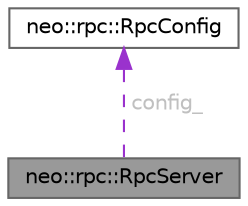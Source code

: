 digraph "neo::rpc::RpcServer"
{
 // LATEX_PDF_SIZE
  bgcolor="transparent";
  edge [fontname=Helvetica,fontsize=10,labelfontname=Helvetica,labelfontsize=10];
  node [fontname=Helvetica,fontsize=10,shape=box,height=0.2,width=0.4];
  Node1 [id="Node000001",label="neo::rpc::RpcServer",height=0.2,width=0.4,color="gray40", fillcolor="grey60", style="filled", fontcolor="black",tooltip="JSON-RPC 2.0 server implementation for Neo."];
  Node2 -> Node1 [id="edge1_Node000001_Node000002",dir="back",color="darkorchid3",style="dashed",tooltip=" ",label=<<TABLE CELLBORDER="0" BORDER="0"><TR><TD VALIGN="top" ALIGN="LEFT" CELLPADDING="1" CELLSPACING="0">config_</TD></TR>
</TABLE>> ,fontcolor="grey" ];
  Node2 [id="Node000002",label="neo::rpc::RpcConfig",height=0.2,width=0.4,color="gray40", fillcolor="white", style="filled",URL="$structneo_1_1rpc_1_1_rpc_config.html",tooltip="RPC server configuration."];
}
